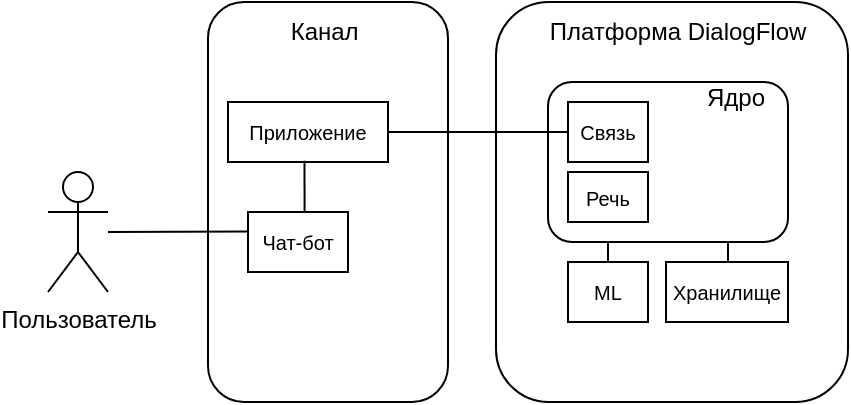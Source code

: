 <mxfile version="21.3.2" type="github">
  <diagram name="Страница 1" id="wOvqOKBowwi2QsThpKT6">
    <mxGraphModel dx="788" dy="450" grid="0" gridSize="10" guides="1" tooltips="1" connect="1" arrows="1" fold="1" page="1" pageScale="1" pageWidth="827" pageHeight="1169" math="0" shadow="0">
      <root>
        <mxCell id="0" />
        <mxCell id="1" parent="0" />
        <mxCell id="rLrytm_LFb3IoImcYMSb-1" value="Пользователь" style="shape=umlActor;verticalLabelPosition=bottom;verticalAlign=top;html=1;outlineConnect=0;" vertex="1" parent="1">
          <mxGeometry x="70" y="285" width="30" height="60" as="geometry" />
        </mxCell>
        <mxCell id="rLrytm_LFb3IoImcYMSb-3" value="" style="rounded=1;whiteSpace=wrap;html=1;" vertex="1" parent="1">
          <mxGeometry x="150" y="200" width="120" height="200" as="geometry" />
        </mxCell>
        <mxCell id="rLrytm_LFb3IoImcYMSb-4" value="" style="rounded=1;whiteSpace=wrap;html=1;" vertex="1" parent="1">
          <mxGeometry x="294" y="200" width="176" height="200" as="geometry" />
        </mxCell>
        <mxCell id="rLrytm_LFb3IoImcYMSb-5" value="Канал&amp;nbsp;" style="text;html=1;strokeColor=none;fillColor=none;align=center;verticalAlign=middle;whiteSpace=wrap;rounded=0;" vertex="1" parent="1">
          <mxGeometry x="180" y="200" width="60" height="30" as="geometry" />
        </mxCell>
        <mxCell id="rLrytm_LFb3IoImcYMSb-7" value="Платформа DialogFlow" style="text;html=1;strokeColor=none;fillColor=none;align=center;verticalAlign=middle;whiteSpace=wrap;rounded=0;" vertex="1" parent="1">
          <mxGeometry x="310" y="200" width="150" height="30" as="geometry" />
        </mxCell>
        <mxCell id="rLrytm_LFb3IoImcYMSb-8" value="" style="rounded=1;whiteSpace=wrap;html=1;" vertex="1" parent="1">
          <mxGeometry x="320" y="240" width="120" height="80" as="geometry" />
        </mxCell>
        <mxCell id="rLrytm_LFb3IoImcYMSb-9" value="&lt;font style=&quot;font-size: 10px;&quot;&gt;Связь&lt;/font&gt;" style="rounded=0;whiteSpace=wrap;html=1;" vertex="1" parent="1">
          <mxGeometry x="330" y="250" width="40" height="30" as="geometry" />
        </mxCell>
        <mxCell id="rLrytm_LFb3IoImcYMSb-10" value="&lt;font style=&quot;font-size: 10px;&quot;&gt;Речь&lt;/font&gt;" style="rounded=0;whiteSpace=wrap;html=1;" vertex="1" parent="1">
          <mxGeometry x="330" y="285" width="40" height="25" as="geometry" />
        </mxCell>
        <mxCell id="rLrytm_LFb3IoImcYMSb-11" value="&lt;font style=&quot;font-size: 10px;&quot;&gt;Хранилище&lt;/font&gt;" style="rounded=0;whiteSpace=wrap;html=1;" vertex="1" parent="1">
          <mxGeometry x="379" y="330" width="61" height="30" as="geometry" />
        </mxCell>
        <mxCell id="rLrytm_LFb3IoImcYMSb-12" value="&lt;span style=&quot;font-size: 10px;&quot;&gt;ML&lt;/span&gt;" style="rounded=0;whiteSpace=wrap;html=1;" vertex="1" parent="1">
          <mxGeometry x="330" y="330" width="40" height="30" as="geometry" />
        </mxCell>
        <mxCell id="rLrytm_LFb3IoImcYMSb-13" value="" style="endArrow=none;html=1;rounded=0;entryX=0.25;entryY=1;entryDx=0;entryDy=0;exitX=0.5;exitY=0;exitDx=0;exitDy=0;" edge="1" parent="1" source="rLrytm_LFb3IoImcYMSb-12" target="rLrytm_LFb3IoImcYMSb-8">
          <mxGeometry width="50" height="50" relative="1" as="geometry">
            <mxPoint x="320" y="370" as="sourcePoint" />
            <mxPoint x="370" y="320" as="targetPoint" />
          </mxGeometry>
        </mxCell>
        <mxCell id="rLrytm_LFb3IoImcYMSb-14" value="" style="endArrow=none;html=1;rounded=0;entryX=0.75;entryY=1;entryDx=0;entryDy=0;" edge="1" parent="1" target="rLrytm_LFb3IoImcYMSb-8">
          <mxGeometry width="50" height="50" relative="1" as="geometry">
            <mxPoint x="410" y="330" as="sourcePoint" />
            <mxPoint x="460" y="280" as="targetPoint" />
          </mxGeometry>
        </mxCell>
        <mxCell id="rLrytm_LFb3IoImcYMSb-15" value="&lt;span style=&quot;font-size: 10px;&quot;&gt;Приложение&lt;/span&gt;" style="rounded=0;whiteSpace=wrap;html=1;" vertex="1" parent="1">
          <mxGeometry x="160" y="250" width="80" height="30" as="geometry" />
        </mxCell>
        <mxCell id="rLrytm_LFb3IoImcYMSb-16" value="&lt;span style=&quot;font-size: 10px;&quot;&gt;Чат-бот&lt;/span&gt;" style="rounded=0;whiteSpace=wrap;html=1;" vertex="1" parent="1">
          <mxGeometry x="170" y="305" width="50" height="30" as="geometry" />
        </mxCell>
        <mxCell id="rLrytm_LFb3IoImcYMSb-17" value="" style="endArrow=none;html=1;rounded=0;entryX=0.01;entryY=0.324;entryDx=0;entryDy=0;entryPerimeter=0;" edge="1" parent="1" source="rLrytm_LFb3IoImcYMSb-1" target="rLrytm_LFb3IoImcYMSb-16">
          <mxGeometry width="50" height="50" relative="1" as="geometry">
            <mxPoint x="100" y="330" as="sourcePoint" />
            <mxPoint x="150" y="280" as="targetPoint" />
          </mxGeometry>
        </mxCell>
        <mxCell id="rLrytm_LFb3IoImcYMSb-18" value="" style="endArrow=none;html=1;rounded=0;exitX=0.566;exitY=0.018;exitDx=0;exitDy=0;exitPerimeter=0;entryX=0.478;entryY=0.979;entryDx=0;entryDy=0;entryPerimeter=0;" edge="1" parent="1" source="rLrytm_LFb3IoImcYMSb-16" target="rLrytm_LFb3IoImcYMSb-15">
          <mxGeometry width="50" height="50" relative="1" as="geometry">
            <mxPoint x="200" y="300" as="sourcePoint" />
            <mxPoint x="198" y="270" as="targetPoint" />
          </mxGeometry>
        </mxCell>
        <mxCell id="rLrytm_LFb3IoImcYMSb-20" value="" style="endArrow=none;html=1;rounded=0;entryX=0;entryY=0.5;entryDx=0;entryDy=0;exitX=1;exitY=0.5;exitDx=0;exitDy=0;" edge="1" parent="1" source="rLrytm_LFb3IoImcYMSb-15" target="rLrytm_LFb3IoImcYMSb-9">
          <mxGeometry width="50" height="50" relative="1" as="geometry">
            <mxPoint x="210" y="300" as="sourcePoint" />
            <mxPoint x="260" y="250" as="targetPoint" />
          </mxGeometry>
        </mxCell>
        <mxCell id="rLrytm_LFb3IoImcYMSb-21" value="Ядро" style="text;html=1;strokeColor=none;fillColor=none;align=center;verticalAlign=middle;whiteSpace=wrap;rounded=0;" vertex="1" parent="1">
          <mxGeometry x="396" y="240" width="36" height="15" as="geometry" />
        </mxCell>
      </root>
    </mxGraphModel>
  </diagram>
</mxfile>
